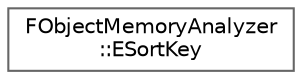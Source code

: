 digraph "Graphical Class Hierarchy"
{
 // INTERACTIVE_SVG=YES
 // LATEX_PDF_SIZE
  bgcolor="transparent";
  edge [fontname=Helvetica,fontsize=10,labelfontname=Helvetica,labelfontsize=10];
  node [fontname=Helvetica,fontsize=10,shape=box,height=0.2,width=0.4];
  rankdir="LR";
  Node0 [id="Node000000",label="FObjectMemoryAnalyzer\l::ESortKey",height=0.2,width=0.4,color="grey40", fillcolor="white", style="filled",URL="$de/d1d/structFObjectMemoryAnalyzer_1_1ESortKey.html",tooltip=" "];
}
